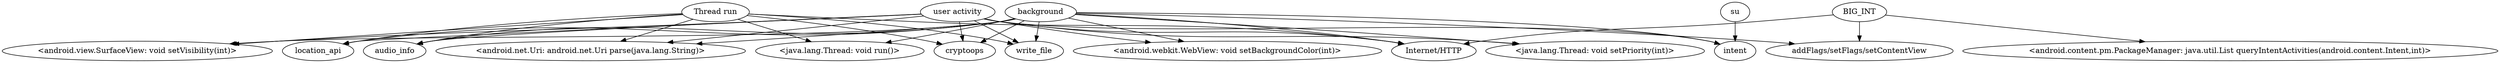 strict digraph  {
	graph ["graph"="{}"];
	audio_info	 [domain=library,
		type=merged];
	"<android.net.Uri: android.net.Uri parse(java.lang.String)>"	 [domain=library,
		type=SENSITIVE_METHOD];
	cryptoops	 [domain=library,
		type=merged];
	"<java.lang.Thread: void run()>"	 [domain=library,
		type=SENSITIVE_METHOD];
	"Internet/HTTP"	 [domain=library,
		type=merged];
	"<java.lang.Thread: void setPriority(int)>"	 [domain=library,
		type=SENSITIVE_METHOD];
	"<android.webkit.WebView: void setBackgroundColor(int)>"	 [domain=library,
		type=SENSITIVE_METHOD];
	write_file	 [domain=library,
		type=merged];
	"addFlags/setFlags/setContentView"	 [domain=library,
		type=merged];
	BIG_INT	 [domain=library,
		type=CONST_INT];
	"<android.content.pm.PackageManager: java.util.List queryIntentActivities(android.content.Intent,int)>"	 [domain=library,
		type=SENSITIVE_METHOD];
	BIG_INT -> "<android.content.pm.PackageManager: java.util.List queryIntentActivities(android.content.Intent,int)>"	 [deps=DATAFLOW,
		type=DEP];
	BIG_INT -> "addFlags/setFlags/setContentView"	 [deps=DATAFLOW,
		type=DEP];
	BIG_INT -> "Internet/HTTP"	 [deps=DATAFLOW,
		type=DEP];
	"<android.view.SurfaceView: void setVisibility(int)>"	 [domain=library,
		type=SENSITIVE_METHOD];
	su	 [domain=library,
		type=CONST_STRING];
	intent	 [domain=library,
		type=merged];
	su -> intent	 [deps=DATAFLOW,
		type=DEP];
	location_api	 [domain=library,
		type=merged];
	background	 [domain=library,
		type=entrypoint];
	background -> "<android.view.SurfaceView: void setVisibility(int)>"	 [deps="FROM_SENSITIVE_PARENT_TO_SENSITIVE_API-CALL-CALL-CALL-CALL-CALL-FROM_SENSITIVE_PARENT_TO_SENSITIVE_API",
		type=DEP];
	background -> write_file	 [deps="FROM_SENSITIVE_PARENT_TO_SENSITIVE_API-CALL-CALL-CALL-CALL",
		type=DEP];
	background -> cryptoops	 [deps="DATAFLOW-DATAFLOW-CALL-DATAFLOW-CALL-CALL",
		type=DEP];
	background -> "Internet/HTTP"	 [deps="DATAFLOW-DATAFLOW-CALL-DATAFLOW-CALL",
		type=DEP];
	background -> location_api	 [deps="DATAFLOW-DATAFLOW-CALL-DATAFLOW-CALL",
		type=DEP];
	background -> "addFlags/setFlags/setContentView"	 [deps=DOMINATE,
		type=DEP];
	background -> "<java.lang.Thread: void setPriority(int)>"	 [deps="FROM_SENSITIVE_PARENT_TO_SENSITIVE_API-CALL-CALL-CALL-CALL-CALL-CALL-CALL",
		type=DEP];
	background -> "<android.webkit.WebView: void setBackgroundColor(int)>"	 [deps="FROM_SENSITIVE_PARENT_TO_SENSITIVE_API-CALL-CALL-CALL-CALL-CALL",
		type=DEP];
	background -> "<java.lang.Thread: void run()>"	 [deps="FROM_SENSITIVE_PARENT_TO_SENSITIVE_API-CALL",
		type=DEP];
	background -> "<android.net.Uri: android.net.Uri parse(java.lang.String)>"	 [deps="FROM_SENSITIVE_PARENT_TO_SENSITIVE_API-CALL-CALL-CALL-CALL-CALL-CALL-CALL-CALL-CALL-CALL-CALL",
		type=DEP];
	background -> audio_info	 [deps="FROM_SENSITIVE_PARENT_TO_SENSITIVE_API-CALL-CALL-CALL-CALL-CALL-CALL-CALL-CALL-CALL-CALL-CALL",
		type=DEP];
	background -> intent	 [deps="FROM_SENSITIVE_PARENT_TO_SENSITIVE_API-CALL-CALL-CALL",
		type=DEP];
	"user activity"	 [domain=library,
		type=entrypoint];
	"user activity" -> cryptoops	 [deps="FROM_SENSITIVE_PARENT_TO_SENSITIVE_API-CALL-CALL-CALL-CALL-CALL-DATAFLOW-CALL-CALL",
		type=DEP];
	"user activity" -> "Internet/HTTP"	 [deps="FROM_SENSITIVE_PARENT_TO_SENSITIVE_API-CALL-CALL-CALL-CALL-CALL-DATAFLOW-CALL",
		type=DEP];
	"user activity" -> location_api	 [deps="FROM_SENSITIVE_PARENT_TO_SENSITIVE_API-CALL-CALL-CALL-CALL-CALL-DATAFLOW-CALL",
		type=DEP];
	"user activity" -> "<android.webkit.WebView: void setBackgroundColor(int)>"	 [deps="FROM_SENSITIVE_PARENT_TO_SENSITIVE_API-CALL-CALL-CALL-CALL",
		type=DEP];
	"user activity" -> "<android.view.SurfaceView: void setVisibility(int)>"	 [deps="FROM_SENSITIVE_PARENT_TO_SENSITIVE_API-CALL-CALL-CALL",
		type=DEP];
	"user activity" -> "<android.net.Uri: android.net.Uri parse(java.lang.String)>"	 [deps="FROM_SENSITIVE_PARENT_TO_SENSITIVE_API-CALL",
		type=DEP];
	"user activity" -> intent	 [deps="FROM_SENSITIVE_PARENT_TO_SENSITIVE_API-CALL-CALL-CALL-CALL",
		type=DEP];
	"user activity" -> "<java.lang.Thread: void setPriority(int)>"	 [deps="FROM_SENSITIVE_PARENT_TO_SENSITIVE_API-CALL-CALL-CALL-CALL-CALL-CALL-CALL-CALL",
		type=DEP];
	"user activity" -> write_file	 [deps="FROM_SENSITIVE_PARENT_TO_SENSITIVE_API-CALL-CALL-CALL-CALL-CALL-CALL-CALL-CALL-CALL-CALL-CALL-CALL-CALL-CALL",
		type=DEP];
	"user activity" -> audio_info	 [deps="FROM_SENSITIVE_PARENT_TO_SENSITIVE_API-CALL-CALL-CALL-CALL-CALL-CALL-CALL-CALL",
		type=DEP];
	"Thread run"	 [domain=library,
		type=entrypoint];
	"Thread run" -> "<java.lang.Thread: void run()>"	 [deps=FROM_SENSITIVE_PARENT_TO_SENSITIVE_API,
		type=DEP];
	"Thread run" -> "<android.view.SurfaceView: void setVisibility(int)>"	 [deps="FROM_SENSITIVE_PARENT_TO_SENSITIVE_API-CALL-CALL-CALL-CALL-CALL-FROM_SENSITIVE_PARENT_TO_SENSITIVE_API",
		type=DEP];
	"Thread run" -> "<android.net.Uri: android.net.Uri parse(java.lang.String)>"	 [deps="FROM_SENSITIVE_PARENT_TO_SENSITIVE_API-CALL-CALL-CALL-CALL-CALL-CALL",
		type=DEP];
	"Thread run" -> write_file	 [deps="FROM_SENSITIVE_PARENT_TO_SENSITIVE_API-CALL-CALL-CALL",
		type=DEP];
	"Thread run" -> cryptoops	 [deps="FROM_SENSITIVE_PARENT_TO_SENSITIVE_API-CALL-DATAFLOW-CALL-CALL",
		type=DEP];
	"Thread run" -> audio_info	 [deps="FROM_SENSITIVE_PARENT_TO_SENSITIVE_API-CALL-CALL-CALL-CALL-CALL-CALL",
		type=DEP];
	"Thread run" -> "Internet/HTTP"	 [deps="FROM_SENSITIVE_PARENT_TO_SENSITIVE_API-CALL-CALL",
		type=DEP];
	"Thread run" -> location_api	 [deps="FROM_SENSITIVE_PARENT_TO_SENSITIVE_API-CALL-DATAFLOW-CALL",
		type=DEP];
}
